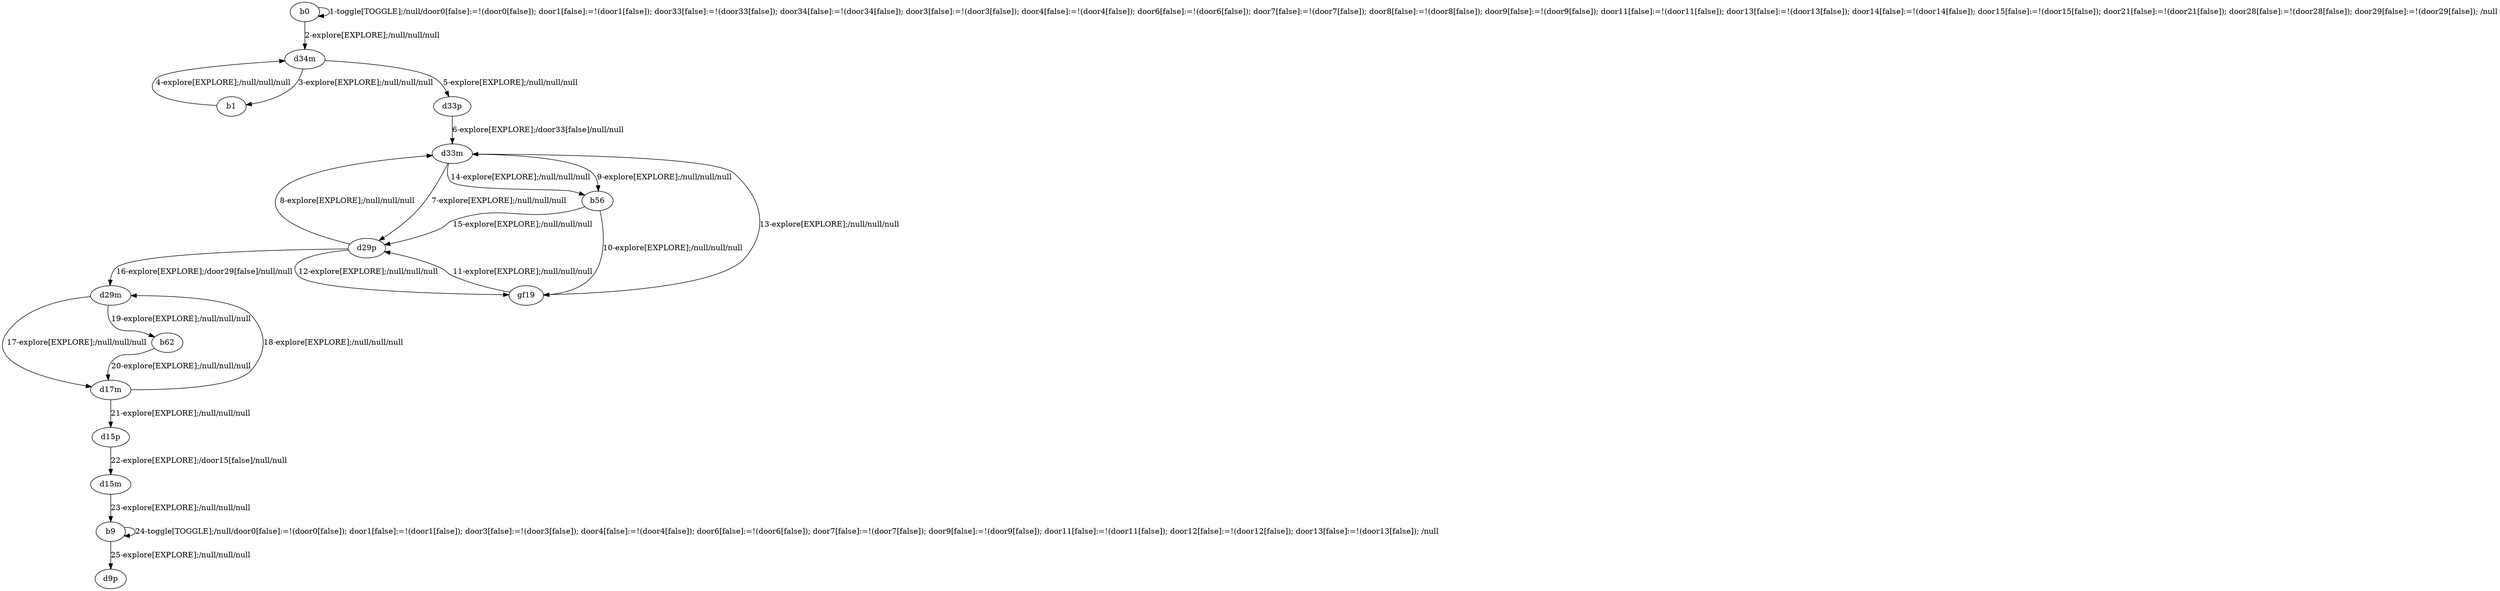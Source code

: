 # Total number of goals covered by this test: 2
# b9 --> b9
# d29p --> d33m

digraph g {
"b0" -> "b0" [label = "1-toggle[TOGGLE];/null/door0[false]:=!(door0[false]); door1[false]:=!(door1[false]); door33[false]:=!(door33[false]); door34[false]:=!(door34[false]); door3[false]:=!(door3[false]); door4[false]:=!(door4[false]); door6[false]:=!(door6[false]); door7[false]:=!(door7[false]); door8[false]:=!(door8[false]); door9[false]:=!(door9[false]); door11[false]:=!(door11[false]); door13[false]:=!(door13[false]); door14[false]:=!(door14[false]); door15[false]:=!(door15[false]); door21[false]:=!(door21[false]); door28[false]:=!(door28[false]); door29[false]:=!(door29[false]); /null"];
"b0" -> "d34m" [label = "2-explore[EXPLORE];/null/null/null"];
"d34m" -> "b1" [label = "3-explore[EXPLORE];/null/null/null"];
"b1" -> "d34m" [label = "4-explore[EXPLORE];/null/null/null"];
"d34m" -> "d33p" [label = "5-explore[EXPLORE];/null/null/null"];
"d33p" -> "d33m" [label = "6-explore[EXPLORE];/door33[false]/null/null"];
"d33m" -> "d29p" [label = "7-explore[EXPLORE];/null/null/null"];
"d29p" -> "d33m" [label = "8-explore[EXPLORE];/null/null/null"];
"d33m" -> "b56" [label = "9-explore[EXPLORE];/null/null/null"];
"b56" -> "gf19" [label = "10-explore[EXPLORE];/null/null/null"];
"gf19" -> "d29p" [label = "11-explore[EXPLORE];/null/null/null"];
"d29p" -> "gf19" [label = "12-explore[EXPLORE];/null/null/null"];
"gf19" -> "d33m" [label = "13-explore[EXPLORE];/null/null/null"];
"d33m" -> "b56" [label = "14-explore[EXPLORE];/null/null/null"];
"b56" -> "d29p" [label = "15-explore[EXPLORE];/null/null/null"];
"d29p" -> "d29m" [label = "16-explore[EXPLORE];/door29[false]/null/null"];
"d29m" -> "d17m" [label = "17-explore[EXPLORE];/null/null/null"];
"d17m" -> "d29m" [label = "18-explore[EXPLORE];/null/null/null"];
"d29m" -> "b62" [label = "19-explore[EXPLORE];/null/null/null"];
"b62" -> "d17m" [label = "20-explore[EXPLORE];/null/null/null"];
"d17m" -> "d15p" [label = "21-explore[EXPLORE];/null/null/null"];
"d15p" -> "d15m" [label = "22-explore[EXPLORE];/door15[false]/null/null"];
"d15m" -> "b9" [label = "23-explore[EXPLORE];/null/null/null"];
"b9" -> "b9" [label = "24-toggle[TOGGLE];/null/door0[false]:=!(door0[false]); door1[false]:=!(door1[false]); door3[false]:=!(door3[false]); door4[false]:=!(door4[false]); door6[false]:=!(door6[false]); door7[false]:=!(door7[false]); door9[false]:=!(door9[false]); door11[false]:=!(door11[false]); door12[false]:=!(door12[false]); door13[false]:=!(door13[false]); /null"];
"b9" -> "d9p" [label = "25-explore[EXPLORE];/null/null/null"];
}